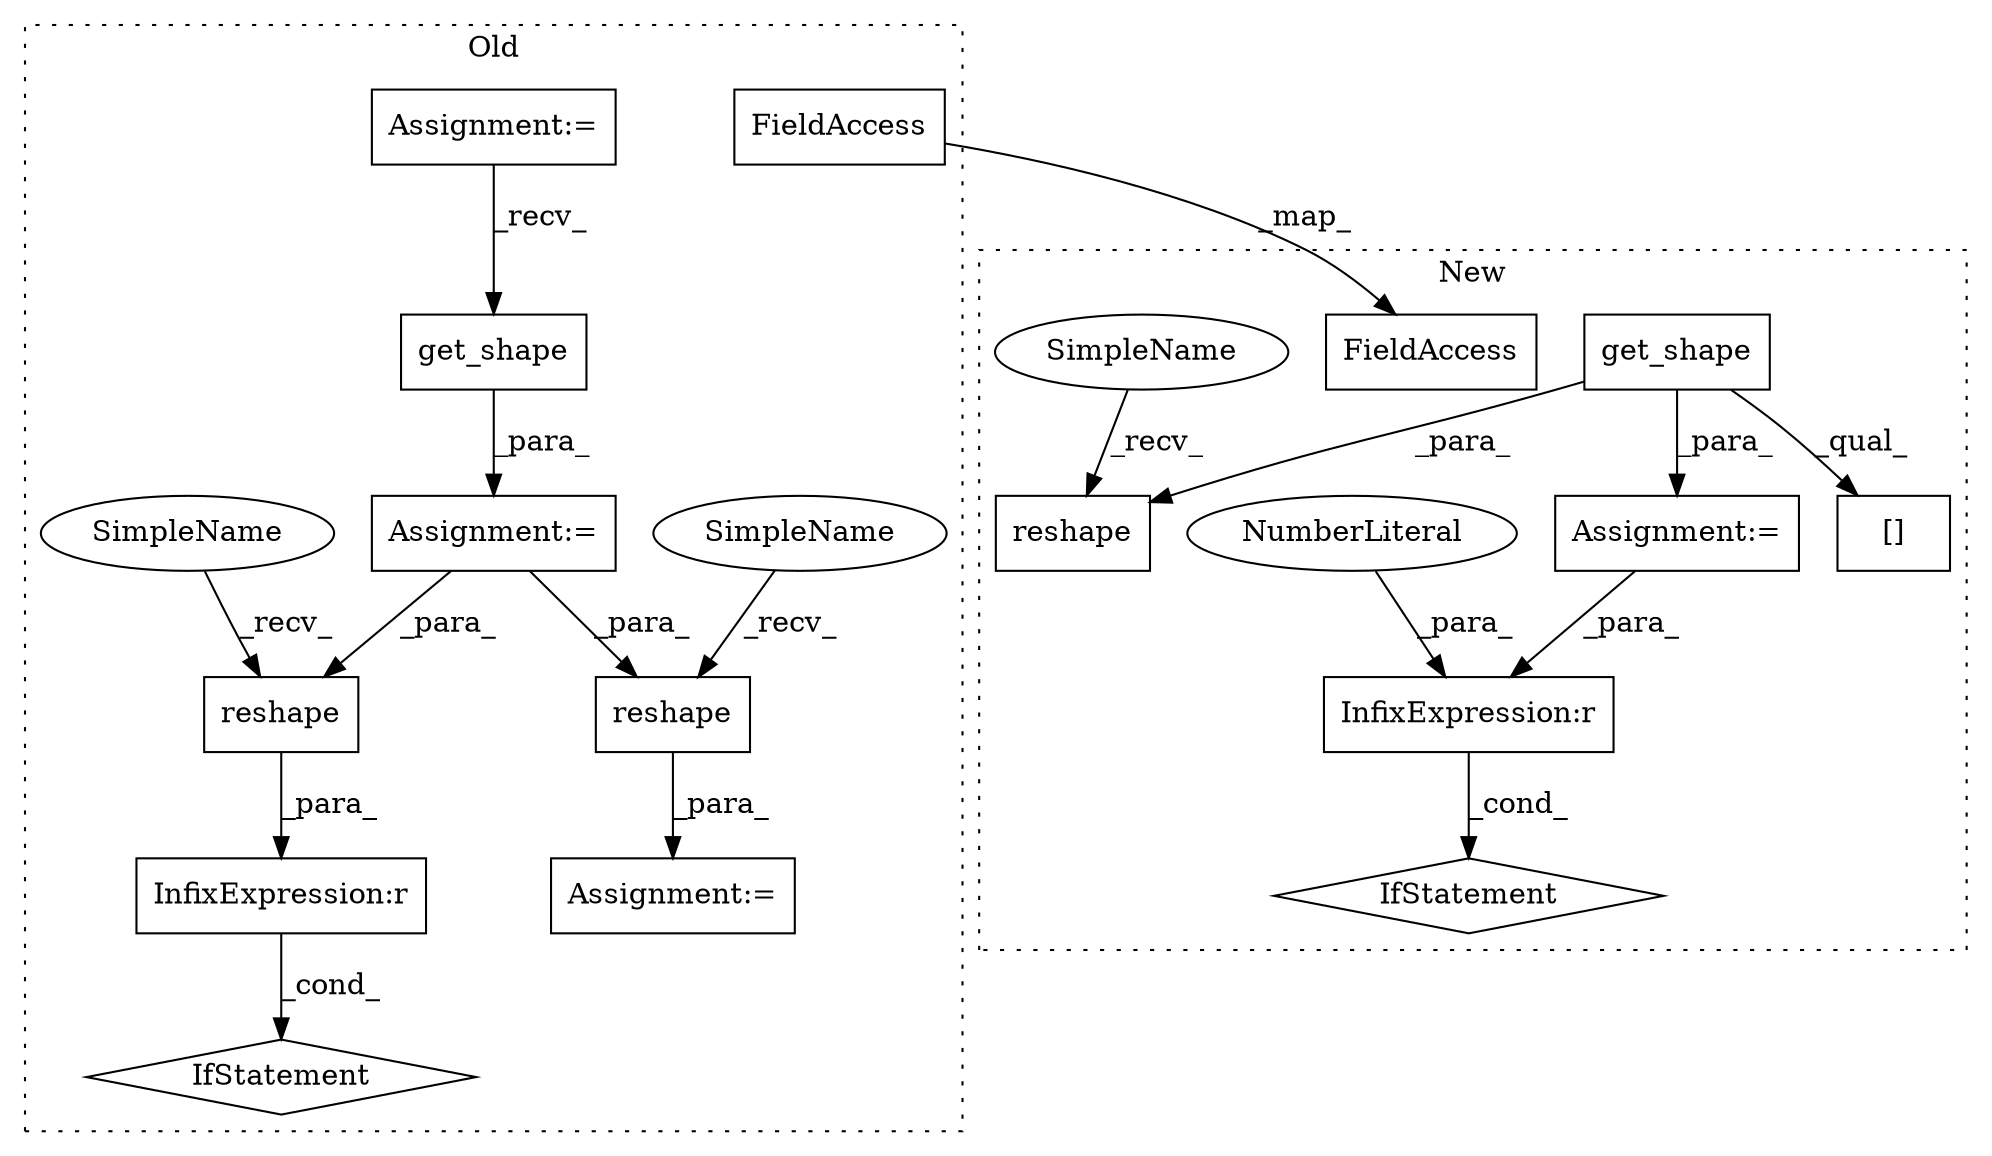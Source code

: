 digraph G {
subgraph cluster0 {
1 [label="get_shape" a="32" s="1697" l="11" shape="box"];
3 [label="Assignment:=" a="7" s="1683" l="1" shape="box"];
4 [label="Assignment:=" a="7" s="1737" l="1" shape="box"];
5 [label="Assignment:=" a="7" s="1521" l="12" shape="box"];
6 [label="IfStatement" a="25" s="2638" l="3" shape="diamond"];
10 [label="reshape" a="32" s="1859,1902" l="8,1" shape="box"];
11 [label="reshape" a="32" s="1749,1794" l="8,1" shape="box"];
13 [label="FieldAccess" a="22" s="2473" l="13" shape="box"];
14 [label="InfixExpression:r" a="27" s="2629" l="4" shape="box"];
18 [label="SimpleName" a="42" s="1738" l="10" shape="ellipse"];
19 [label="SimpleName" a="42" s="1848" l="10" shape="ellipse"];
label = "Old";
style="dotted";
}
subgraph cluster1 {
2 [label="[]" a="2" s="2337,2384" l="29,1" shape="box"];
7 [label="get_shape" a="32" s="2344" l="11" shape="box"];
8 [label="IfStatement" a="25" s="2775,2818" l="4,2" shape="diamond"];
9 [label="reshape" a="32" s="2476,2513" l="8,1" shape="box"];
12 [label="FieldAccess" a="22" s="2270" l="13" shape="box"];
15 [label="InfixExpression:r" a="27" s="2813" l="4" shape="box"];
16 [label="NumberLiteral" a="34" s="2817" l="1" shape="ellipse"];
17 [label="Assignment:=" a="7" s="2713" l="1" shape="box"];
20 [label="SimpleName" a="42" s="2465" l="10" shape="ellipse"];
label = "New";
style="dotted";
}
1 -> 3 [label="_para_"];
3 -> 11 [label="_para_"];
3 -> 10 [label="_para_"];
5 -> 1 [label="_recv_"];
7 -> 9 [label="_para_"];
7 -> 2 [label="_qual_"];
7 -> 17 [label="_para_"];
10 -> 14 [label="_para_"];
11 -> 4 [label="_para_"];
13 -> 12 [label="_map_"];
14 -> 6 [label="_cond_"];
15 -> 8 [label="_cond_"];
16 -> 15 [label="_para_"];
17 -> 15 [label="_para_"];
18 -> 11 [label="_recv_"];
19 -> 10 [label="_recv_"];
20 -> 9 [label="_recv_"];
}